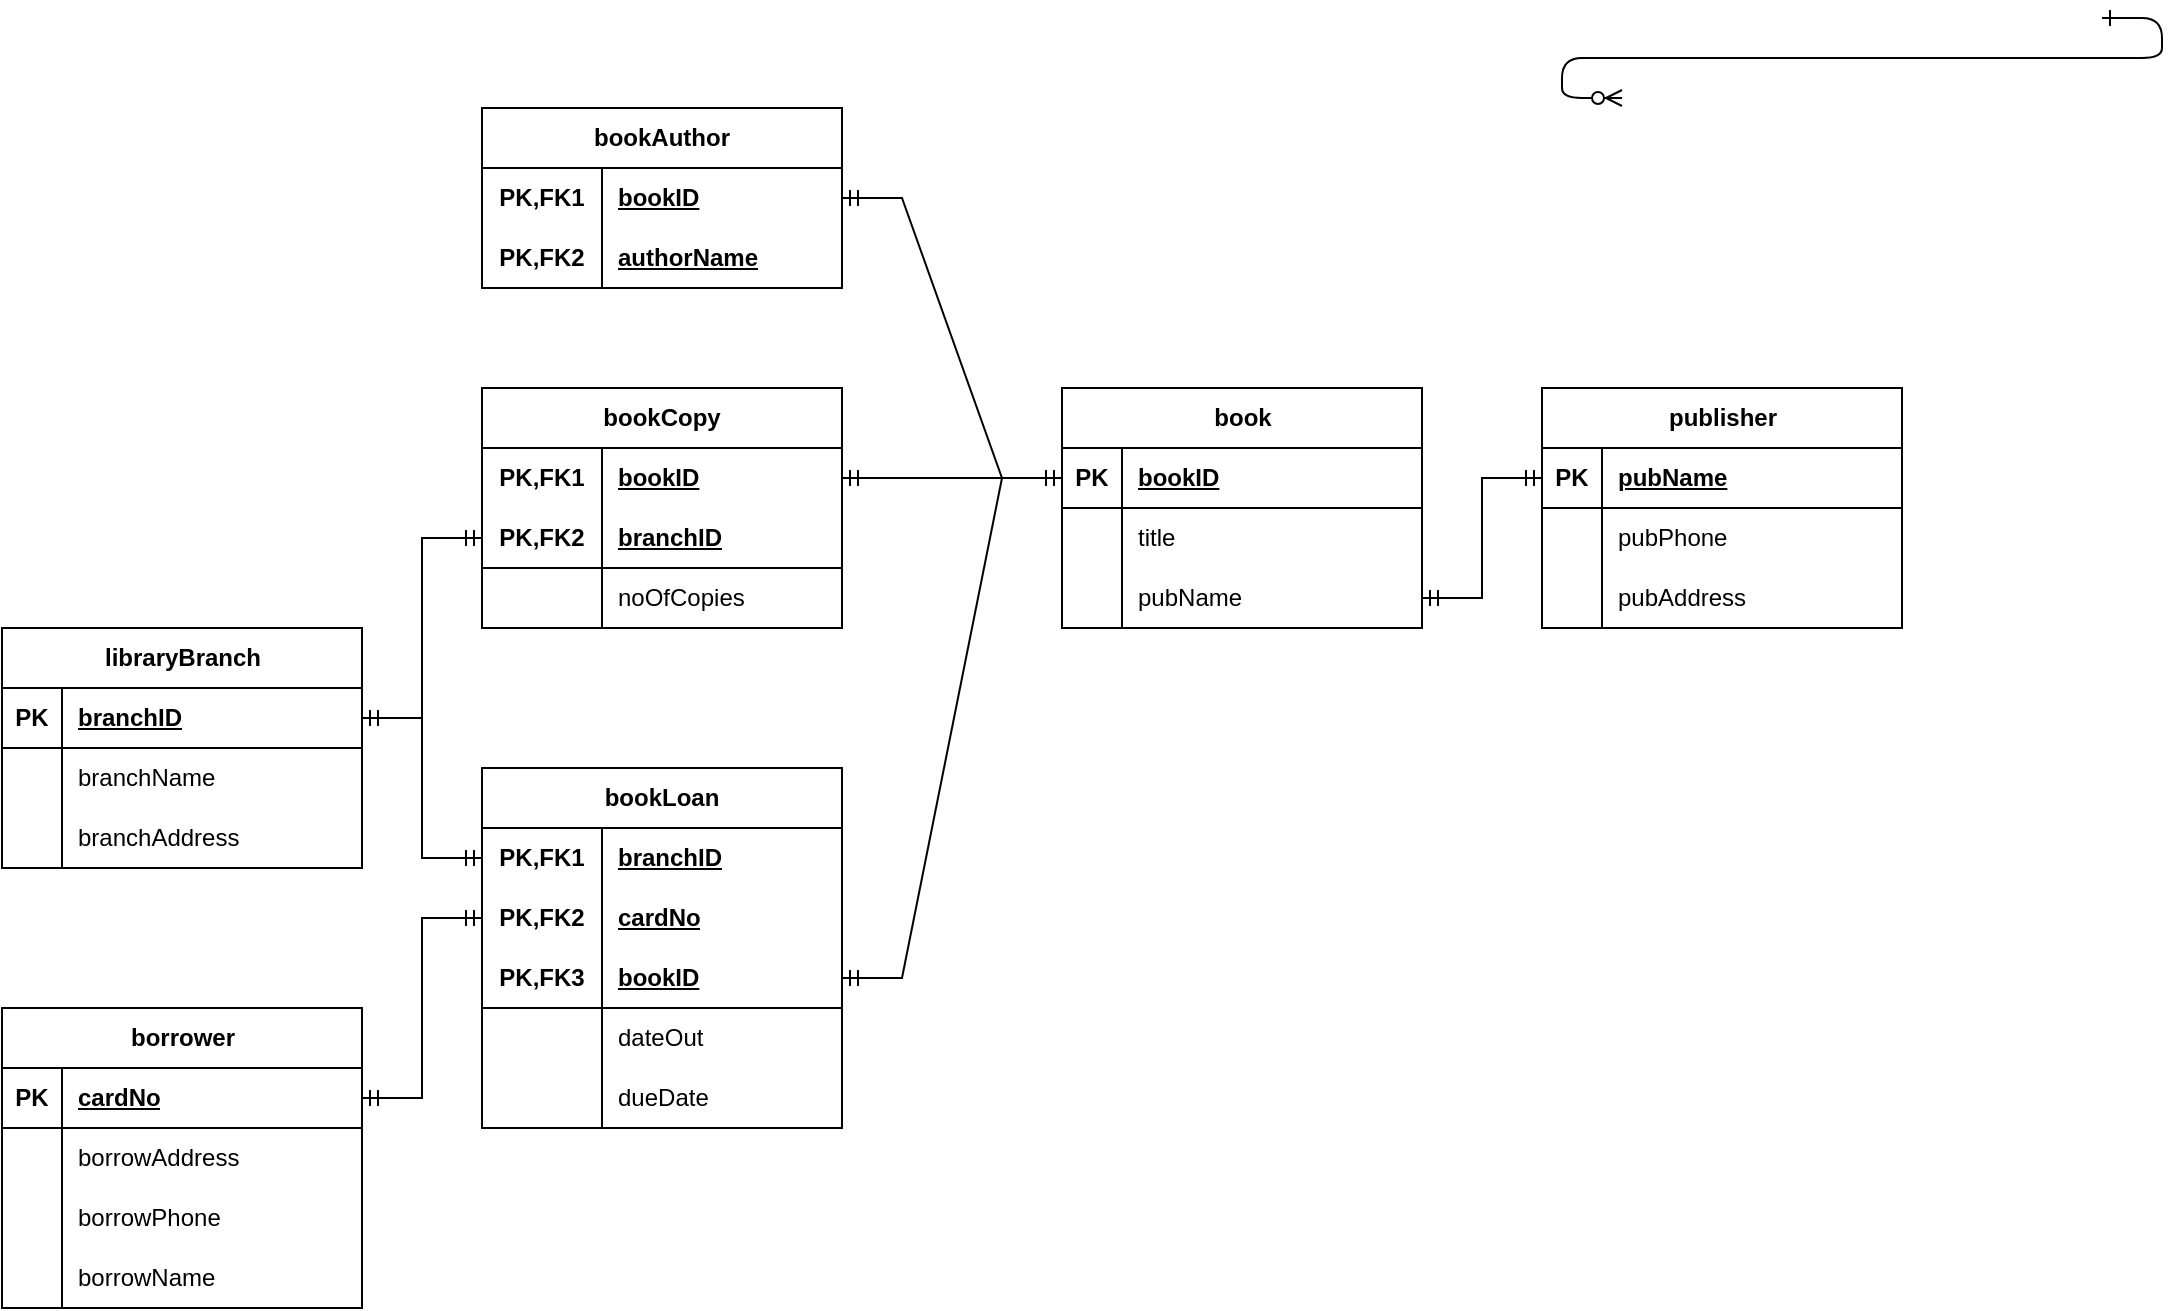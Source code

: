 <mxfile version="24.0.4" type="github">
  <diagram id="R2lEEEUBdFMjLlhIrx00" name="Page-1">
    <mxGraphModel dx="2110" dy="933" grid="1" gridSize="10" guides="1" tooltips="1" connect="1" arrows="1" fold="1" page="1" pageScale="1" pageWidth="850" pageHeight="1100" math="0" shadow="0" extFonts="Permanent Marker^https://fonts.googleapis.com/css?family=Permanent+Marker">
      <root>
        <mxCell id="0" />
        <mxCell id="1" parent="0" />
        <mxCell id="C-vyLk0tnHw3VtMMgP7b-12" value="" style="edgeStyle=entityRelationEdgeStyle;endArrow=ERzeroToMany;startArrow=ERone;endFill=1;startFill=0;" parent="1" target="C-vyLk0tnHw3VtMMgP7b-17" edge="1">
          <mxGeometry width="100" height="100" relative="1" as="geometry">
            <mxPoint x="700" y="165" as="sourcePoint" />
            <mxPoint x="460" y="205" as="targetPoint" />
          </mxGeometry>
        </mxCell>
        <mxCell id="bIrVF_4LUyqNLjjz2ZqR-1" value="book" style="shape=table;startSize=30;container=1;collapsible=1;childLayout=tableLayout;fixedRows=1;rowLines=0;fontStyle=1;align=center;resizeLast=1;html=1;" vertex="1" parent="1">
          <mxGeometry x="180" y="350" width="180" height="120" as="geometry" />
        </mxCell>
        <mxCell id="bIrVF_4LUyqNLjjz2ZqR-2" value="" style="shape=tableRow;horizontal=0;startSize=0;swimlaneHead=0;swimlaneBody=0;fillColor=none;collapsible=0;dropTarget=0;points=[[0,0.5],[1,0.5]];portConstraint=eastwest;top=0;left=0;right=0;bottom=1;" vertex="1" parent="bIrVF_4LUyqNLjjz2ZqR-1">
          <mxGeometry y="30" width="180" height="30" as="geometry" />
        </mxCell>
        <mxCell id="bIrVF_4LUyqNLjjz2ZqR-3" value="PK" style="shape=partialRectangle;connectable=0;fillColor=none;top=0;left=0;bottom=0;right=0;fontStyle=1;overflow=hidden;whiteSpace=wrap;html=1;" vertex="1" parent="bIrVF_4LUyqNLjjz2ZqR-2">
          <mxGeometry width="30" height="30" as="geometry">
            <mxRectangle width="30" height="30" as="alternateBounds" />
          </mxGeometry>
        </mxCell>
        <mxCell id="bIrVF_4LUyqNLjjz2ZqR-4" value="bookID" style="shape=partialRectangle;connectable=0;fillColor=none;top=0;left=0;bottom=0;right=0;align=left;spacingLeft=6;fontStyle=5;overflow=hidden;whiteSpace=wrap;html=1;" vertex="1" parent="bIrVF_4LUyqNLjjz2ZqR-2">
          <mxGeometry x="30" width="150" height="30" as="geometry">
            <mxRectangle width="150" height="30" as="alternateBounds" />
          </mxGeometry>
        </mxCell>
        <mxCell id="bIrVF_4LUyqNLjjz2ZqR-5" value="" style="shape=tableRow;horizontal=0;startSize=0;swimlaneHead=0;swimlaneBody=0;fillColor=none;collapsible=0;dropTarget=0;points=[[0,0.5],[1,0.5]];portConstraint=eastwest;top=0;left=0;right=0;bottom=0;" vertex="1" parent="bIrVF_4LUyqNLjjz2ZqR-1">
          <mxGeometry y="60" width="180" height="30" as="geometry" />
        </mxCell>
        <mxCell id="bIrVF_4LUyqNLjjz2ZqR-6" value="" style="shape=partialRectangle;connectable=0;fillColor=none;top=0;left=0;bottom=0;right=0;editable=1;overflow=hidden;whiteSpace=wrap;html=1;" vertex="1" parent="bIrVF_4LUyqNLjjz2ZqR-5">
          <mxGeometry width="30" height="30" as="geometry">
            <mxRectangle width="30" height="30" as="alternateBounds" />
          </mxGeometry>
        </mxCell>
        <mxCell id="bIrVF_4LUyqNLjjz2ZqR-7" value="title" style="shape=partialRectangle;connectable=0;fillColor=none;top=0;left=0;bottom=0;right=0;align=left;spacingLeft=6;overflow=hidden;whiteSpace=wrap;html=1;" vertex="1" parent="bIrVF_4LUyqNLjjz2ZqR-5">
          <mxGeometry x="30" width="150" height="30" as="geometry">
            <mxRectangle width="150" height="30" as="alternateBounds" />
          </mxGeometry>
        </mxCell>
        <mxCell id="bIrVF_4LUyqNLjjz2ZqR-8" value="" style="shape=tableRow;horizontal=0;startSize=0;swimlaneHead=0;swimlaneBody=0;fillColor=none;collapsible=0;dropTarget=0;points=[[0,0.5],[1,0.5]];portConstraint=eastwest;top=0;left=0;right=0;bottom=0;" vertex="1" parent="bIrVF_4LUyqNLjjz2ZqR-1">
          <mxGeometry y="90" width="180" height="30" as="geometry" />
        </mxCell>
        <mxCell id="bIrVF_4LUyqNLjjz2ZqR-9" value="" style="shape=partialRectangle;connectable=0;fillColor=none;top=0;left=0;bottom=0;right=0;editable=1;overflow=hidden;whiteSpace=wrap;html=1;" vertex="1" parent="bIrVF_4LUyqNLjjz2ZqR-8">
          <mxGeometry width="30" height="30" as="geometry">
            <mxRectangle width="30" height="30" as="alternateBounds" />
          </mxGeometry>
        </mxCell>
        <mxCell id="bIrVF_4LUyqNLjjz2ZqR-10" value="pubName" style="shape=partialRectangle;connectable=0;fillColor=none;top=0;left=0;bottom=0;right=0;align=left;spacingLeft=6;overflow=hidden;whiteSpace=wrap;html=1;" vertex="1" parent="bIrVF_4LUyqNLjjz2ZqR-8">
          <mxGeometry x="30" width="150" height="30" as="geometry">
            <mxRectangle width="150" height="30" as="alternateBounds" />
          </mxGeometry>
        </mxCell>
        <mxCell id="bIrVF_4LUyqNLjjz2ZqR-14" value="borrower" style="shape=table;startSize=30;container=1;collapsible=1;childLayout=tableLayout;fixedRows=1;rowLines=0;fontStyle=1;align=center;resizeLast=1;html=1;" vertex="1" parent="1">
          <mxGeometry x="-350" y="660" width="180" height="150" as="geometry" />
        </mxCell>
        <mxCell id="bIrVF_4LUyqNLjjz2ZqR-15" value="" style="shape=tableRow;horizontal=0;startSize=0;swimlaneHead=0;swimlaneBody=0;fillColor=none;collapsible=0;dropTarget=0;points=[[0,0.5],[1,0.5]];portConstraint=eastwest;top=0;left=0;right=0;bottom=1;" vertex="1" parent="bIrVF_4LUyqNLjjz2ZqR-14">
          <mxGeometry y="30" width="180" height="30" as="geometry" />
        </mxCell>
        <mxCell id="bIrVF_4LUyqNLjjz2ZqR-16" value="PK" style="shape=partialRectangle;connectable=0;fillColor=none;top=0;left=0;bottom=0;right=0;fontStyle=1;overflow=hidden;whiteSpace=wrap;html=1;" vertex="1" parent="bIrVF_4LUyqNLjjz2ZqR-15">
          <mxGeometry width="30" height="30" as="geometry">
            <mxRectangle width="30" height="30" as="alternateBounds" />
          </mxGeometry>
        </mxCell>
        <mxCell id="bIrVF_4LUyqNLjjz2ZqR-17" value="cardNo" style="shape=partialRectangle;connectable=0;fillColor=none;top=0;left=0;bottom=0;right=0;align=left;spacingLeft=6;fontStyle=5;overflow=hidden;whiteSpace=wrap;html=1;" vertex="1" parent="bIrVF_4LUyqNLjjz2ZqR-15">
          <mxGeometry x="30" width="150" height="30" as="geometry">
            <mxRectangle width="150" height="30" as="alternateBounds" />
          </mxGeometry>
        </mxCell>
        <mxCell id="bIrVF_4LUyqNLjjz2ZqR-18" value="" style="shape=tableRow;horizontal=0;startSize=0;swimlaneHead=0;swimlaneBody=0;fillColor=none;collapsible=0;dropTarget=0;points=[[0,0.5],[1,0.5]];portConstraint=eastwest;top=0;left=0;right=0;bottom=0;" vertex="1" parent="bIrVF_4LUyqNLjjz2ZqR-14">
          <mxGeometry y="60" width="180" height="30" as="geometry" />
        </mxCell>
        <mxCell id="bIrVF_4LUyqNLjjz2ZqR-19" value="" style="shape=partialRectangle;connectable=0;fillColor=none;top=0;left=0;bottom=0;right=0;editable=1;overflow=hidden;whiteSpace=wrap;html=1;" vertex="1" parent="bIrVF_4LUyqNLjjz2ZqR-18">
          <mxGeometry width="30" height="30" as="geometry">
            <mxRectangle width="30" height="30" as="alternateBounds" />
          </mxGeometry>
        </mxCell>
        <mxCell id="bIrVF_4LUyqNLjjz2ZqR-20" value="borrowAddress" style="shape=partialRectangle;connectable=0;fillColor=none;top=0;left=0;bottom=0;right=0;align=left;spacingLeft=6;overflow=hidden;whiteSpace=wrap;html=1;" vertex="1" parent="bIrVF_4LUyqNLjjz2ZqR-18">
          <mxGeometry x="30" width="150" height="30" as="geometry">
            <mxRectangle width="150" height="30" as="alternateBounds" />
          </mxGeometry>
        </mxCell>
        <mxCell id="bIrVF_4LUyqNLjjz2ZqR-21" value="" style="shape=tableRow;horizontal=0;startSize=0;swimlaneHead=0;swimlaneBody=0;fillColor=none;collapsible=0;dropTarget=0;points=[[0,0.5],[1,0.5]];portConstraint=eastwest;top=0;left=0;right=0;bottom=0;" vertex="1" parent="bIrVF_4LUyqNLjjz2ZqR-14">
          <mxGeometry y="90" width="180" height="30" as="geometry" />
        </mxCell>
        <mxCell id="bIrVF_4LUyqNLjjz2ZqR-22" value="" style="shape=partialRectangle;connectable=0;fillColor=none;top=0;left=0;bottom=0;right=0;editable=1;overflow=hidden;whiteSpace=wrap;html=1;" vertex="1" parent="bIrVF_4LUyqNLjjz2ZqR-21">
          <mxGeometry width="30" height="30" as="geometry">
            <mxRectangle width="30" height="30" as="alternateBounds" />
          </mxGeometry>
        </mxCell>
        <mxCell id="bIrVF_4LUyqNLjjz2ZqR-23" value="borrowPhone" style="shape=partialRectangle;connectable=0;fillColor=none;top=0;left=0;bottom=0;right=0;align=left;spacingLeft=6;overflow=hidden;whiteSpace=wrap;html=1;" vertex="1" parent="bIrVF_4LUyqNLjjz2ZqR-21">
          <mxGeometry x="30" width="150" height="30" as="geometry">
            <mxRectangle width="150" height="30" as="alternateBounds" />
          </mxGeometry>
        </mxCell>
        <mxCell id="bIrVF_4LUyqNLjjz2ZqR-24" value="" style="shape=tableRow;horizontal=0;startSize=0;swimlaneHead=0;swimlaneBody=0;fillColor=none;collapsible=0;dropTarget=0;points=[[0,0.5],[1,0.5]];portConstraint=eastwest;top=0;left=0;right=0;bottom=0;" vertex="1" parent="bIrVF_4LUyqNLjjz2ZqR-14">
          <mxGeometry y="120" width="180" height="30" as="geometry" />
        </mxCell>
        <mxCell id="bIrVF_4LUyqNLjjz2ZqR-25" value="" style="shape=partialRectangle;connectable=0;fillColor=none;top=0;left=0;bottom=0;right=0;editable=1;overflow=hidden;whiteSpace=wrap;html=1;" vertex="1" parent="bIrVF_4LUyqNLjjz2ZqR-24">
          <mxGeometry width="30" height="30" as="geometry">
            <mxRectangle width="30" height="30" as="alternateBounds" />
          </mxGeometry>
        </mxCell>
        <mxCell id="bIrVF_4LUyqNLjjz2ZqR-26" value="borrowName" style="shape=partialRectangle;connectable=0;fillColor=none;top=0;left=0;bottom=0;right=0;align=left;spacingLeft=6;overflow=hidden;whiteSpace=wrap;html=1;" vertex="1" parent="bIrVF_4LUyqNLjjz2ZqR-24">
          <mxGeometry x="30" width="150" height="30" as="geometry">
            <mxRectangle width="150" height="30" as="alternateBounds" />
          </mxGeometry>
        </mxCell>
        <mxCell id="bIrVF_4LUyqNLjjz2ZqR-27" value="publisher" style="shape=table;startSize=30;container=1;collapsible=1;childLayout=tableLayout;fixedRows=1;rowLines=0;fontStyle=1;align=center;resizeLast=1;html=1;" vertex="1" parent="1">
          <mxGeometry x="420" y="350" width="180" height="120" as="geometry" />
        </mxCell>
        <mxCell id="bIrVF_4LUyqNLjjz2ZqR-28" value="" style="shape=tableRow;horizontal=0;startSize=0;swimlaneHead=0;swimlaneBody=0;fillColor=none;collapsible=0;dropTarget=0;points=[[0,0.5],[1,0.5]];portConstraint=eastwest;top=0;left=0;right=0;bottom=1;" vertex="1" parent="bIrVF_4LUyqNLjjz2ZqR-27">
          <mxGeometry y="30" width="180" height="30" as="geometry" />
        </mxCell>
        <mxCell id="bIrVF_4LUyqNLjjz2ZqR-29" value="PK" style="shape=partialRectangle;connectable=0;fillColor=none;top=0;left=0;bottom=0;right=0;fontStyle=1;overflow=hidden;whiteSpace=wrap;html=1;" vertex="1" parent="bIrVF_4LUyqNLjjz2ZqR-28">
          <mxGeometry width="30" height="30" as="geometry">
            <mxRectangle width="30" height="30" as="alternateBounds" />
          </mxGeometry>
        </mxCell>
        <mxCell id="bIrVF_4LUyqNLjjz2ZqR-30" value="pubName" style="shape=partialRectangle;connectable=0;fillColor=none;top=0;left=0;bottom=0;right=0;align=left;spacingLeft=6;fontStyle=5;overflow=hidden;whiteSpace=wrap;html=1;" vertex="1" parent="bIrVF_4LUyqNLjjz2ZqR-28">
          <mxGeometry x="30" width="150" height="30" as="geometry">
            <mxRectangle width="150" height="30" as="alternateBounds" />
          </mxGeometry>
        </mxCell>
        <mxCell id="bIrVF_4LUyqNLjjz2ZqR-31" value="" style="shape=tableRow;horizontal=0;startSize=0;swimlaneHead=0;swimlaneBody=0;fillColor=none;collapsible=0;dropTarget=0;points=[[0,0.5],[1,0.5]];portConstraint=eastwest;top=0;left=0;right=0;bottom=0;" vertex="1" parent="bIrVF_4LUyqNLjjz2ZqR-27">
          <mxGeometry y="60" width="180" height="30" as="geometry" />
        </mxCell>
        <mxCell id="bIrVF_4LUyqNLjjz2ZqR-32" value="" style="shape=partialRectangle;connectable=0;fillColor=none;top=0;left=0;bottom=0;right=0;editable=1;overflow=hidden;whiteSpace=wrap;html=1;" vertex="1" parent="bIrVF_4LUyqNLjjz2ZqR-31">
          <mxGeometry width="30" height="30" as="geometry">
            <mxRectangle width="30" height="30" as="alternateBounds" />
          </mxGeometry>
        </mxCell>
        <mxCell id="bIrVF_4LUyqNLjjz2ZqR-33" value="pubPhone" style="shape=partialRectangle;connectable=0;fillColor=none;top=0;left=0;bottom=0;right=0;align=left;spacingLeft=6;overflow=hidden;whiteSpace=wrap;html=1;" vertex="1" parent="bIrVF_4LUyqNLjjz2ZqR-31">
          <mxGeometry x="30" width="150" height="30" as="geometry">
            <mxRectangle width="150" height="30" as="alternateBounds" />
          </mxGeometry>
        </mxCell>
        <mxCell id="bIrVF_4LUyqNLjjz2ZqR-34" value="" style="shape=tableRow;horizontal=0;startSize=0;swimlaneHead=0;swimlaneBody=0;fillColor=none;collapsible=0;dropTarget=0;points=[[0,0.5],[1,0.5]];portConstraint=eastwest;top=0;left=0;right=0;bottom=0;" vertex="1" parent="bIrVF_4LUyqNLjjz2ZqR-27">
          <mxGeometry y="90" width="180" height="30" as="geometry" />
        </mxCell>
        <mxCell id="bIrVF_4LUyqNLjjz2ZqR-35" value="" style="shape=partialRectangle;connectable=0;fillColor=none;top=0;left=0;bottom=0;right=0;editable=1;overflow=hidden;whiteSpace=wrap;html=1;" vertex="1" parent="bIrVF_4LUyqNLjjz2ZqR-34">
          <mxGeometry width="30" height="30" as="geometry">
            <mxRectangle width="30" height="30" as="alternateBounds" />
          </mxGeometry>
        </mxCell>
        <mxCell id="bIrVF_4LUyqNLjjz2ZqR-36" value="pubAddress" style="shape=partialRectangle;connectable=0;fillColor=none;top=0;left=0;bottom=0;right=0;align=left;spacingLeft=6;overflow=hidden;whiteSpace=wrap;html=1;" vertex="1" parent="bIrVF_4LUyqNLjjz2ZqR-34">
          <mxGeometry x="30" width="150" height="30" as="geometry">
            <mxRectangle width="150" height="30" as="alternateBounds" />
          </mxGeometry>
        </mxCell>
        <mxCell id="bIrVF_4LUyqNLjjz2ZqR-40" value="bookLoan" style="shape=table;startSize=30;container=1;collapsible=1;childLayout=tableLayout;fixedRows=1;rowLines=0;fontStyle=1;align=center;resizeLast=1;html=1;whiteSpace=wrap;" vertex="1" parent="1">
          <mxGeometry x="-110" y="540" width="180" height="180" as="geometry" />
        </mxCell>
        <mxCell id="bIrVF_4LUyqNLjjz2ZqR-116" value="" style="shape=tableRow;horizontal=0;startSize=0;swimlaneHead=0;swimlaneBody=0;fillColor=none;collapsible=0;dropTarget=0;points=[[0,0.5],[1,0.5]];portConstraint=eastwest;top=0;left=0;right=0;bottom=0;html=1;" vertex="1" parent="bIrVF_4LUyqNLjjz2ZqR-40">
          <mxGeometry y="30" width="180" height="30" as="geometry" />
        </mxCell>
        <mxCell id="bIrVF_4LUyqNLjjz2ZqR-117" value="PK,FK1" style="shape=partialRectangle;connectable=0;fillColor=none;top=0;left=0;bottom=0;right=0;fontStyle=1;overflow=hidden;html=1;whiteSpace=wrap;" vertex="1" parent="bIrVF_4LUyqNLjjz2ZqR-116">
          <mxGeometry width="60" height="30" as="geometry">
            <mxRectangle width="60" height="30" as="alternateBounds" />
          </mxGeometry>
        </mxCell>
        <mxCell id="bIrVF_4LUyqNLjjz2ZqR-118" value="branchID" style="shape=partialRectangle;connectable=0;fillColor=none;top=0;left=0;bottom=0;right=0;align=left;spacingLeft=6;fontStyle=5;overflow=hidden;html=1;whiteSpace=wrap;" vertex="1" parent="bIrVF_4LUyqNLjjz2ZqR-116">
          <mxGeometry x="60" width="120" height="30" as="geometry">
            <mxRectangle width="120" height="30" as="alternateBounds" />
          </mxGeometry>
        </mxCell>
        <mxCell id="bIrVF_4LUyqNLjjz2ZqR-41" value="" style="shape=tableRow;horizontal=0;startSize=0;swimlaneHead=0;swimlaneBody=0;fillColor=none;collapsible=0;dropTarget=0;points=[[0,0.5],[1,0.5]];portConstraint=eastwest;top=0;left=0;right=0;bottom=0;html=1;" vertex="1" parent="bIrVF_4LUyqNLjjz2ZqR-40">
          <mxGeometry y="60" width="180" height="30" as="geometry" />
        </mxCell>
        <mxCell id="bIrVF_4LUyqNLjjz2ZqR-42" value="PK,FK2" style="shape=partialRectangle;connectable=0;fillColor=none;top=0;left=0;bottom=0;right=0;fontStyle=1;overflow=hidden;html=1;whiteSpace=wrap;" vertex="1" parent="bIrVF_4LUyqNLjjz2ZqR-41">
          <mxGeometry width="60" height="30" as="geometry">
            <mxRectangle width="60" height="30" as="alternateBounds" />
          </mxGeometry>
        </mxCell>
        <mxCell id="bIrVF_4LUyqNLjjz2ZqR-43" value="cardNo" style="shape=partialRectangle;connectable=0;fillColor=none;top=0;left=0;bottom=0;right=0;align=left;spacingLeft=6;fontStyle=5;overflow=hidden;html=1;whiteSpace=wrap;" vertex="1" parent="bIrVF_4LUyqNLjjz2ZqR-41">
          <mxGeometry x="60" width="120" height="30" as="geometry">
            <mxRectangle width="120" height="30" as="alternateBounds" />
          </mxGeometry>
        </mxCell>
        <mxCell id="bIrVF_4LUyqNLjjz2ZqR-44" value="" style="shape=tableRow;horizontal=0;startSize=0;swimlaneHead=0;swimlaneBody=0;fillColor=none;collapsible=0;dropTarget=0;points=[[0,0.5],[1,0.5]];portConstraint=eastwest;top=0;left=0;right=0;bottom=1;html=1;" vertex="1" parent="bIrVF_4LUyqNLjjz2ZqR-40">
          <mxGeometry y="90" width="180" height="30" as="geometry" />
        </mxCell>
        <mxCell id="bIrVF_4LUyqNLjjz2ZqR-45" value="PK,FK3" style="shape=partialRectangle;connectable=0;fillColor=none;top=0;left=0;bottom=0;right=0;fontStyle=1;overflow=hidden;html=1;whiteSpace=wrap;" vertex="1" parent="bIrVF_4LUyqNLjjz2ZqR-44">
          <mxGeometry width="60" height="30" as="geometry">
            <mxRectangle width="60" height="30" as="alternateBounds" />
          </mxGeometry>
        </mxCell>
        <mxCell id="bIrVF_4LUyqNLjjz2ZqR-46" value="bookID" style="shape=partialRectangle;connectable=0;fillColor=none;top=0;left=0;bottom=0;right=0;align=left;spacingLeft=6;fontStyle=5;overflow=hidden;html=1;whiteSpace=wrap;" vertex="1" parent="bIrVF_4LUyqNLjjz2ZqR-44">
          <mxGeometry x="60" width="120" height="30" as="geometry">
            <mxRectangle width="120" height="30" as="alternateBounds" />
          </mxGeometry>
        </mxCell>
        <mxCell id="bIrVF_4LUyqNLjjz2ZqR-47" value="" style="shape=tableRow;horizontal=0;startSize=0;swimlaneHead=0;swimlaneBody=0;fillColor=none;collapsible=0;dropTarget=0;points=[[0,0.5],[1,0.5]];portConstraint=eastwest;top=0;left=0;right=0;bottom=0;html=1;" vertex="1" parent="bIrVF_4LUyqNLjjz2ZqR-40">
          <mxGeometry y="120" width="180" height="30" as="geometry" />
        </mxCell>
        <mxCell id="bIrVF_4LUyqNLjjz2ZqR-48" value="" style="shape=partialRectangle;connectable=0;fillColor=none;top=0;left=0;bottom=0;right=0;editable=1;overflow=hidden;html=1;whiteSpace=wrap;" vertex="1" parent="bIrVF_4LUyqNLjjz2ZqR-47">
          <mxGeometry width="60" height="30" as="geometry">
            <mxRectangle width="60" height="30" as="alternateBounds" />
          </mxGeometry>
        </mxCell>
        <mxCell id="bIrVF_4LUyqNLjjz2ZqR-49" value="dateOut" style="shape=partialRectangle;connectable=0;fillColor=none;top=0;left=0;bottom=0;right=0;align=left;spacingLeft=6;overflow=hidden;html=1;whiteSpace=wrap;" vertex="1" parent="bIrVF_4LUyqNLjjz2ZqR-47">
          <mxGeometry x="60" width="120" height="30" as="geometry">
            <mxRectangle width="120" height="30" as="alternateBounds" />
          </mxGeometry>
        </mxCell>
        <mxCell id="bIrVF_4LUyqNLjjz2ZqR-50" value="" style="shape=tableRow;horizontal=0;startSize=0;swimlaneHead=0;swimlaneBody=0;fillColor=none;collapsible=0;dropTarget=0;points=[[0,0.5],[1,0.5]];portConstraint=eastwest;top=0;left=0;right=0;bottom=0;html=1;" vertex="1" parent="bIrVF_4LUyqNLjjz2ZqR-40">
          <mxGeometry y="150" width="180" height="30" as="geometry" />
        </mxCell>
        <mxCell id="bIrVF_4LUyqNLjjz2ZqR-51" value="" style="shape=partialRectangle;connectable=0;fillColor=none;top=0;left=0;bottom=0;right=0;editable=1;overflow=hidden;html=1;whiteSpace=wrap;" vertex="1" parent="bIrVF_4LUyqNLjjz2ZqR-50">
          <mxGeometry width="60" height="30" as="geometry">
            <mxRectangle width="60" height="30" as="alternateBounds" />
          </mxGeometry>
        </mxCell>
        <mxCell id="bIrVF_4LUyqNLjjz2ZqR-52" value="dueDate" style="shape=partialRectangle;connectable=0;fillColor=none;top=0;left=0;bottom=0;right=0;align=left;spacingLeft=6;overflow=hidden;html=1;whiteSpace=wrap;" vertex="1" parent="bIrVF_4LUyqNLjjz2ZqR-50">
          <mxGeometry x="60" width="120" height="30" as="geometry">
            <mxRectangle width="120" height="30" as="alternateBounds" />
          </mxGeometry>
        </mxCell>
        <mxCell id="bIrVF_4LUyqNLjjz2ZqR-53" value="bookCopy" style="shape=table;startSize=30;container=1;collapsible=1;childLayout=tableLayout;fixedRows=1;rowLines=0;fontStyle=1;align=center;resizeLast=1;html=1;whiteSpace=wrap;" vertex="1" parent="1">
          <mxGeometry x="-110" y="350" width="180" height="120" as="geometry" />
        </mxCell>
        <mxCell id="bIrVF_4LUyqNLjjz2ZqR-54" value="" style="shape=tableRow;horizontal=0;startSize=0;swimlaneHead=0;swimlaneBody=0;fillColor=none;collapsible=0;dropTarget=0;points=[[0,0.5],[1,0.5]];portConstraint=eastwest;top=0;left=0;right=0;bottom=0;html=1;" vertex="1" parent="bIrVF_4LUyqNLjjz2ZqR-53">
          <mxGeometry y="30" width="180" height="30" as="geometry" />
        </mxCell>
        <mxCell id="bIrVF_4LUyqNLjjz2ZqR-55" value="PK,FK1" style="shape=partialRectangle;connectable=0;fillColor=none;top=0;left=0;bottom=0;right=0;fontStyle=1;overflow=hidden;html=1;whiteSpace=wrap;" vertex="1" parent="bIrVF_4LUyqNLjjz2ZqR-54">
          <mxGeometry width="60" height="30" as="geometry">
            <mxRectangle width="60" height="30" as="alternateBounds" />
          </mxGeometry>
        </mxCell>
        <mxCell id="bIrVF_4LUyqNLjjz2ZqR-56" value="bookID" style="shape=partialRectangle;connectable=0;fillColor=none;top=0;left=0;bottom=0;right=0;align=left;spacingLeft=6;fontStyle=5;overflow=hidden;html=1;whiteSpace=wrap;" vertex="1" parent="bIrVF_4LUyqNLjjz2ZqR-54">
          <mxGeometry x="60" width="120" height="30" as="geometry">
            <mxRectangle width="120" height="30" as="alternateBounds" />
          </mxGeometry>
        </mxCell>
        <mxCell id="bIrVF_4LUyqNLjjz2ZqR-57" value="" style="shape=tableRow;horizontal=0;startSize=0;swimlaneHead=0;swimlaneBody=0;fillColor=none;collapsible=0;dropTarget=0;points=[[0,0.5],[1,0.5]];portConstraint=eastwest;top=0;left=0;right=0;bottom=1;html=1;" vertex="1" parent="bIrVF_4LUyqNLjjz2ZqR-53">
          <mxGeometry y="60" width="180" height="30" as="geometry" />
        </mxCell>
        <mxCell id="bIrVF_4LUyqNLjjz2ZqR-58" value="PK,FK2" style="shape=partialRectangle;connectable=0;fillColor=none;top=0;left=0;bottom=0;right=0;fontStyle=1;overflow=hidden;html=1;whiteSpace=wrap;" vertex="1" parent="bIrVF_4LUyqNLjjz2ZqR-57">
          <mxGeometry width="60" height="30" as="geometry">
            <mxRectangle width="60" height="30" as="alternateBounds" />
          </mxGeometry>
        </mxCell>
        <mxCell id="bIrVF_4LUyqNLjjz2ZqR-59" value="branchID" style="shape=partialRectangle;connectable=0;fillColor=none;top=0;left=0;bottom=0;right=0;align=left;spacingLeft=6;fontStyle=5;overflow=hidden;html=1;whiteSpace=wrap;" vertex="1" parent="bIrVF_4LUyqNLjjz2ZqR-57">
          <mxGeometry x="60" width="120" height="30" as="geometry">
            <mxRectangle width="120" height="30" as="alternateBounds" />
          </mxGeometry>
        </mxCell>
        <mxCell id="bIrVF_4LUyqNLjjz2ZqR-60" value="" style="shape=tableRow;horizontal=0;startSize=0;swimlaneHead=0;swimlaneBody=0;fillColor=none;collapsible=0;dropTarget=0;points=[[0,0.5],[1,0.5]];portConstraint=eastwest;top=0;left=0;right=0;bottom=0;html=1;" vertex="1" parent="bIrVF_4LUyqNLjjz2ZqR-53">
          <mxGeometry y="90" width="180" height="30" as="geometry" />
        </mxCell>
        <mxCell id="bIrVF_4LUyqNLjjz2ZqR-61" value="" style="shape=partialRectangle;connectable=0;fillColor=none;top=0;left=0;bottom=0;right=0;editable=1;overflow=hidden;html=1;whiteSpace=wrap;" vertex="1" parent="bIrVF_4LUyqNLjjz2ZqR-60">
          <mxGeometry width="60" height="30" as="geometry">
            <mxRectangle width="60" height="30" as="alternateBounds" />
          </mxGeometry>
        </mxCell>
        <mxCell id="bIrVF_4LUyqNLjjz2ZqR-62" value="noOfCopies" style="shape=partialRectangle;connectable=0;fillColor=none;top=0;left=0;bottom=0;right=0;align=left;spacingLeft=6;overflow=hidden;html=1;whiteSpace=wrap;" vertex="1" parent="bIrVF_4LUyqNLjjz2ZqR-60">
          <mxGeometry x="60" width="120" height="30" as="geometry">
            <mxRectangle width="120" height="30" as="alternateBounds" />
          </mxGeometry>
        </mxCell>
        <mxCell id="bIrVF_4LUyqNLjjz2ZqR-66" value="bookAuthor" style="shape=table;startSize=30;container=1;collapsible=1;childLayout=tableLayout;fixedRows=1;rowLines=0;fontStyle=1;align=center;resizeLast=1;html=1;whiteSpace=wrap;" vertex="1" parent="1">
          <mxGeometry x="-110" y="210" width="180" height="90" as="geometry" />
        </mxCell>
        <mxCell id="bIrVF_4LUyqNLjjz2ZqR-67" value="" style="shape=tableRow;horizontal=0;startSize=0;swimlaneHead=0;swimlaneBody=0;fillColor=none;collapsible=0;dropTarget=0;points=[[0,0.5],[1,0.5]];portConstraint=eastwest;top=0;left=0;right=0;bottom=0;html=1;" vertex="1" parent="bIrVF_4LUyqNLjjz2ZqR-66">
          <mxGeometry y="30" width="180" height="30" as="geometry" />
        </mxCell>
        <mxCell id="bIrVF_4LUyqNLjjz2ZqR-68" value="PK,FK1" style="shape=partialRectangle;connectable=0;fillColor=none;top=0;left=0;bottom=0;right=0;fontStyle=1;overflow=hidden;html=1;whiteSpace=wrap;" vertex="1" parent="bIrVF_4LUyqNLjjz2ZqR-67">
          <mxGeometry width="60" height="30" as="geometry">
            <mxRectangle width="60" height="30" as="alternateBounds" />
          </mxGeometry>
        </mxCell>
        <mxCell id="bIrVF_4LUyqNLjjz2ZqR-69" value="bookID" style="shape=partialRectangle;connectable=0;fillColor=none;top=0;left=0;bottom=0;right=0;align=left;spacingLeft=6;fontStyle=5;overflow=hidden;html=1;whiteSpace=wrap;" vertex="1" parent="bIrVF_4LUyqNLjjz2ZqR-67">
          <mxGeometry x="60" width="120" height="30" as="geometry">
            <mxRectangle width="120" height="30" as="alternateBounds" />
          </mxGeometry>
        </mxCell>
        <mxCell id="bIrVF_4LUyqNLjjz2ZqR-70" value="" style="shape=tableRow;horizontal=0;startSize=0;swimlaneHead=0;swimlaneBody=0;fillColor=none;collapsible=0;dropTarget=0;points=[[0,0.5],[1,0.5]];portConstraint=eastwest;top=0;left=0;right=0;bottom=1;html=1;" vertex="1" parent="bIrVF_4LUyqNLjjz2ZqR-66">
          <mxGeometry y="60" width="180" height="30" as="geometry" />
        </mxCell>
        <mxCell id="bIrVF_4LUyqNLjjz2ZqR-71" value="PK,FK2" style="shape=partialRectangle;connectable=0;fillColor=none;top=0;left=0;bottom=0;right=0;fontStyle=1;overflow=hidden;html=1;whiteSpace=wrap;" vertex="1" parent="bIrVF_4LUyqNLjjz2ZqR-70">
          <mxGeometry width="60" height="30" as="geometry">
            <mxRectangle width="60" height="30" as="alternateBounds" />
          </mxGeometry>
        </mxCell>
        <mxCell id="bIrVF_4LUyqNLjjz2ZqR-72" value="authorName" style="shape=partialRectangle;connectable=0;fillColor=none;top=0;left=0;bottom=0;right=0;align=left;spacingLeft=6;fontStyle=5;overflow=hidden;html=1;whiteSpace=wrap;" vertex="1" parent="bIrVF_4LUyqNLjjz2ZqR-70">
          <mxGeometry x="60" width="120" height="30" as="geometry">
            <mxRectangle width="120" height="30" as="alternateBounds" />
          </mxGeometry>
        </mxCell>
        <mxCell id="bIrVF_4LUyqNLjjz2ZqR-79" value="libraryBranch" style="shape=table;startSize=30;container=1;collapsible=1;childLayout=tableLayout;fixedRows=1;rowLines=0;fontStyle=1;align=center;resizeLast=1;html=1;" vertex="1" parent="1">
          <mxGeometry x="-350" y="470" width="180" height="120" as="geometry" />
        </mxCell>
        <mxCell id="bIrVF_4LUyqNLjjz2ZqR-80" value="" style="shape=tableRow;horizontal=0;startSize=0;swimlaneHead=0;swimlaneBody=0;fillColor=none;collapsible=0;dropTarget=0;points=[[0,0.5],[1,0.5]];portConstraint=eastwest;top=0;left=0;right=0;bottom=1;" vertex="1" parent="bIrVF_4LUyqNLjjz2ZqR-79">
          <mxGeometry y="30" width="180" height="30" as="geometry" />
        </mxCell>
        <mxCell id="bIrVF_4LUyqNLjjz2ZqR-81" value="PK" style="shape=partialRectangle;connectable=0;fillColor=none;top=0;left=0;bottom=0;right=0;fontStyle=1;overflow=hidden;whiteSpace=wrap;html=1;" vertex="1" parent="bIrVF_4LUyqNLjjz2ZqR-80">
          <mxGeometry width="30" height="30" as="geometry">
            <mxRectangle width="30" height="30" as="alternateBounds" />
          </mxGeometry>
        </mxCell>
        <mxCell id="bIrVF_4LUyqNLjjz2ZqR-82" value="branchID" style="shape=partialRectangle;connectable=0;fillColor=none;top=0;left=0;bottom=0;right=0;align=left;spacingLeft=6;fontStyle=5;overflow=hidden;whiteSpace=wrap;html=1;" vertex="1" parent="bIrVF_4LUyqNLjjz2ZqR-80">
          <mxGeometry x="30" width="150" height="30" as="geometry">
            <mxRectangle width="150" height="30" as="alternateBounds" />
          </mxGeometry>
        </mxCell>
        <mxCell id="bIrVF_4LUyqNLjjz2ZqR-83" value="" style="shape=tableRow;horizontal=0;startSize=0;swimlaneHead=0;swimlaneBody=0;fillColor=none;collapsible=0;dropTarget=0;points=[[0,0.5],[1,0.5]];portConstraint=eastwest;top=0;left=0;right=0;bottom=0;" vertex="1" parent="bIrVF_4LUyqNLjjz2ZqR-79">
          <mxGeometry y="60" width="180" height="30" as="geometry" />
        </mxCell>
        <mxCell id="bIrVF_4LUyqNLjjz2ZqR-84" value="" style="shape=partialRectangle;connectable=0;fillColor=none;top=0;left=0;bottom=0;right=0;editable=1;overflow=hidden;whiteSpace=wrap;html=1;" vertex="1" parent="bIrVF_4LUyqNLjjz2ZqR-83">
          <mxGeometry width="30" height="30" as="geometry">
            <mxRectangle width="30" height="30" as="alternateBounds" />
          </mxGeometry>
        </mxCell>
        <mxCell id="bIrVF_4LUyqNLjjz2ZqR-85" value="branchName" style="shape=partialRectangle;connectable=0;fillColor=none;top=0;left=0;bottom=0;right=0;align=left;spacingLeft=6;overflow=hidden;whiteSpace=wrap;html=1;" vertex="1" parent="bIrVF_4LUyqNLjjz2ZqR-83">
          <mxGeometry x="30" width="150" height="30" as="geometry">
            <mxRectangle width="150" height="30" as="alternateBounds" />
          </mxGeometry>
        </mxCell>
        <mxCell id="bIrVF_4LUyqNLjjz2ZqR-86" value="" style="shape=tableRow;horizontal=0;startSize=0;swimlaneHead=0;swimlaneBody=0;fillColor=none;collapsible=0;dropTarget=0;points=[[0,0.5],[1,0.5]];portConstraint=eastwest;top=0;left=0;right=0;bottom=0;" vertex="1" parent="bIrVF_4LUyqNLjjz2ZqR-79">
          <mxGeometry y="90" width="180" height="30" as="geometry" />
        </mxCell>
        <mxCell id="bIrVF_4LUyqNLjjz2ZqR-87" value="" style="shape=partialRectangle;connectable=0;fillColor=none;top=0;left=0;bottom=0;right=0;editable=1;overflow=hidden;whiteSpace=wrap;html=1;" vertex="1" parent="bIrVF_4LUyqNLjjz2ZqR-86">
          <mxGeometry width="30" height="30" as="geometry">
            <mxRectangle width="30" height="30" as="alternateBounds" />
          </mxGeometry>
        </mxCell>
        <mxCell id="bIrVF_4LUyqNLjjz2ZqR-88" value="branchAddress" style="shape=partialRectangle;connectable=0;fillColor=none;top=0;left=0;bottom=0;right=0;align=left;spacingLeft=6;overflow=hidden;whiteSpace=wrap;html=1;" vertex="1" parent="bIrVF_4LUyqNLjjz2ZqR-86">
          <mxGeometry x="30" width="150" height="30" as="geometry">
            <mxRectangle width="150" height="30" as="alternateBounds" />
          </mxGeometry>
        </mxCell>
        <mxCell id="bIrVF_4LUyqNLjjz2ZqR-96" value="" style="edgeStyle=entityRelationEdgeStyle;fontSize=12;html=1;endArrow=ERmandOne;startArrow=ERmandOne;rounded=0;" edge="1" parent="1" source="bIrVF_4LUyqNLjjz2ZqR-2" target="bIrVF_4LUyqNLjjz2ZqR-67">
          <mxGeometry width="100" height="100" relative="1" as="geometry">
            <mxPoint x="670" y="510" as="sourcePoint" />
            <mxPoint x="770" y="410" as="targetPoint" />
          </mxGeometry>
        </mxCell>
        <mxCell id="bIrVF_4LUyqNLjjz2ZqR-97" value="" style="edgeStyle=entityRelationEdgeStyle;fontSize=12;html=1;endArrow=ERmandOne;startArrow=ERmandOne;rounded=0;" edge="1" parent="1" source="bIrVF_4LUyqNLjjz2ZqR-28" target="bIrVF_4LUyqNLjjz2ZqR-8">
          <mxGeometry width="100" height="100" relative="1" as="geometry">
            <mxPoint x="460" y="270" as="sourcePoint" />
            <mxPoint x="560" y="170" as="targetPoint" />
          </mxGeometry>
        </mxCell>
        <mxCell id="bIrVF_4LUyqNLjjz2ZqR-119" value="" style="edgeStyle=entityRelationEdgeStyle;fontSize=12;html=1;endArrow=ERmandOne;startArrow=ERmandOne;rounded=0;" edge="1" parent="1" source="bIrVF_4LUyqNLjjz2ZqR-80" target="bIrVF_4LUyqNLjjz2ZqR-57">
          <mxGeometry width="100" height="100" relative="1" as="geometry">
            <mxPoint x="190" y="710" as="sourcePoint" />
            <mxPoint x="290" y="610" as="targetPoint" />
          </mxGeometry>
        </mxCell>
        <mxCell id="bIrVF_4LUyqNLjjz2ZqR-120" value="" style="edgeStyle=entityRelationEdgeStyle;fontSize=12;html=1;endArrow=ERmandOne;startArrow=ERmandOne;rounded=0;" edge="1" parent="1" source="bIrVF_4LUyqNLjjz2ZqR-80" target="bIrVF_4LUyqNLjjz2ZqR-116">
          <mxGeometry width="100" height="100" relative="1" as="geometry">
            <mxPoint x="-40" y="710" as="sourcePoint" />
            <mxPoint x="60" y="610" as="targetPoint" />
          </mxGeometry>
        </mxCell>
        <mxCell id="bIrVF_4LUyqNLjjz2ZqR-121" value="" style="edgeStyle=entityRelationEdgeStyle;fontSize=12;html=1;endArrow=ERmandOne;startArrow=ERmandOne;rounded=0;" edge="1" parent="1" source="bIrVF_4LUyqNLjjz2ZqR-15" target="bIrVF_4LUyqNLjjz2ZqR-41">
          <mxGeometry width="100" height="100" relative="1" as="geometry">
            <mxPoint x="-50" y="670" as="sourcePoint" />
            <mxPoint x="50" y="570" as="targetPoint" />
          </mxGeometry>
        </mxCell>
        <mxCell id="bIrVF_4LUyqNLjjz2ZqR-122" value="" style="edgeStyle=entityRelationEdgeStyle;fontSize=12;html=1;endArrow=ERmandOne;startArrow=ERmandOne;rounded=0;" edge="1" parent="1" source="bIrVF_4LUyqNLjjz2ZqR-44" target="bIrVF_4LUyqNLjjz2ZqR-2">
          <mxGeometry width="100" height="100" relative="1" as="geometry">
            <mxPoint x="340" y="720" as="sourcePoint" />
            <mxPoint x="440" y="620" as="targetPoint" />
          </mxGeometry>
        </mxCell>
        <mxCell id="bIrVF_4LUyqNLjjz2ZqR-123" value="" style="edgeStyle=entityRelationEdgeStyle;fontSize=12;html=1;endArrow=ERmandOne;startArrow=ERmandOne;rounded=0;" edge="1" parent="1" source="bIrVF_4LUyqNLjjz2ZqR-54" target="bIrVF_4LUyqNLjjz2ZqR-2">
          <mxGeometry width="100" height="100" relative="1" as="geometry">
            <mxPoint x="10" y="440" as="sourcePoint" />
            <mxPoint x="110" y="340" as="targetPoint" />
          </mxGeometry>
        </mxCell>
      </root>
    </mxGraphModel>
  </diagram>
</mxfile>
